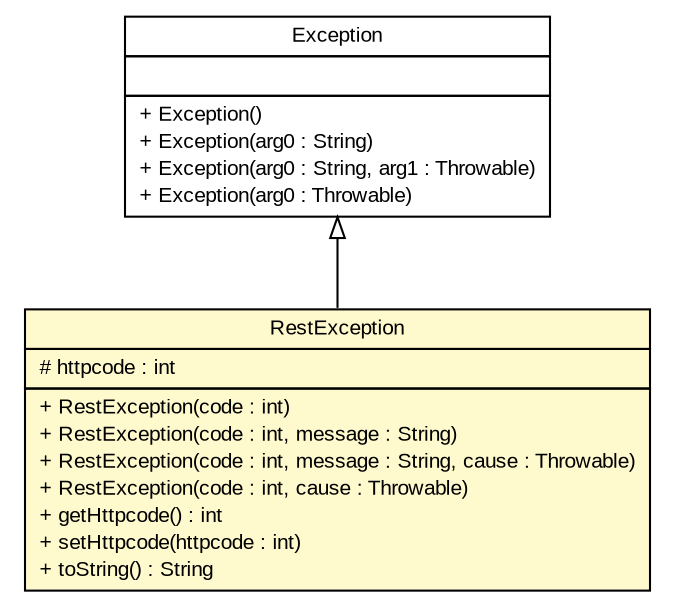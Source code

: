 #!/usr/local/bin/dot
#
# Class diagram 
# Generated by UmlGraph version 4.6 (http://www.spinellis.gr/sw/umlgraph)
#

digraph G {
	edge [fontname="arial",fontsize=10,labelfontname="arial",labelfontsize=10];
	node [fontname="arial",fontsize=10,shape=plaintext];
	// org.opentox.pol.RestException
	c70 [label=<<table border="0" cellborder="1" cellspacing="0" cellpadding="2" port="p" bgcolor="lemonChiffon" href="./RestException.html">
		<tr><td><table border="0" cellspacing="0" cellpadding="1">
			<tr><td> RestException </td></tr>
		</table></td></tr>
		<tr><td><table border="0" cellspacing="0" cellpadding="1">
			<tr><td align="left"> # httpcode : int </td></tr>
		</table></td></tr>
		<tr><td><table border="0" cellspacing="0" cellpadding="1">
			<tr><td align="left"> + RestException(code : int) </td></tr>
			<tr><td align="left"> + RestException(code : int, message : String) </td></tr>
			<tr><td align="left"> + RestException(code : int, message : String, cause : Throwable) </td></tr>
			<tr><td align="left"> + RestException(code : int, cause : Throwable) </td></tr>
			<tr><td align="left"> + getHttpcode() : int </td></tr>
			<tr><td align="left"> + setHttpcode(httpcode : int) </td></tr>
			<tr><td align="left"> + toString() : String </td></tr>
		</table></td></tr>
		</table>>, fontname="arial", fontcolor="black", fontsize=10.0];
	//org.opentox.pol.RestException extends java.lang.Exception
	c107:p -> c70:p [dir=back,arrowtail=empty];
	// java.lang.Exception
	c107 [label=<<table border="0" cellborder="1" cellspacing="0" cellpadding="2" port="p" href="http://java.sun.com/javase/6/docs/api/java/lang/Exception.html">
		<tr><td><table border="0" cellspacing="0" cellpadding="1">
			<tr><td> Exception </td></tr>
		</table></td></tr>
		<tr><td><table border="0" cellspacing="0" cellpadding="1">
			<tr><td align="left">  </td></tr>
		</table></td></tr>
		<tr><td><table border="0" cellspacing="0" cellpadding="1">
			<tr><td align="left"> + Exception() </td></tr>
			<tr><td align="left"> + Exception(arg0 : String) </td></tr>
			<tr><td align="left"> + Exception(arg0 : String, arg1 : Throwable) </td></tr>
			<tr><td align="left"> + Exception(arg0 : Throwable) </td></tr>
		</table></td></tr>
		</table>>, fontname="arial", fontcolor="black", fontsize=10.0];
}

